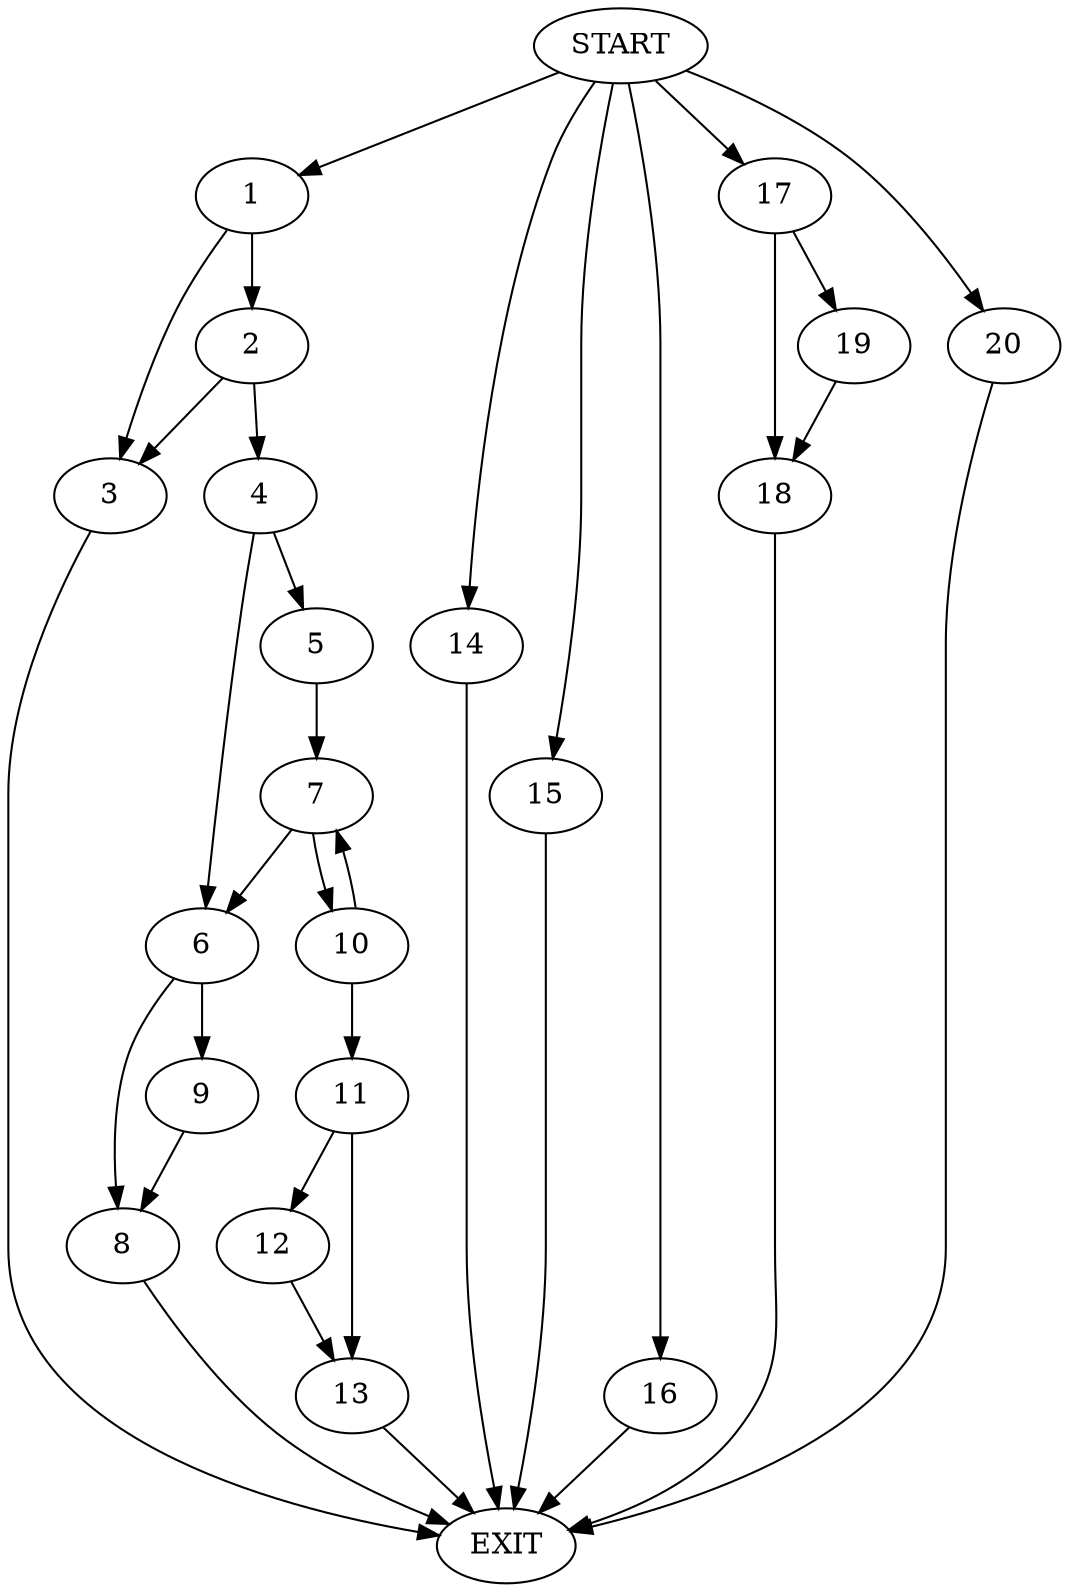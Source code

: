 digraph {
0 [label="START"]
21 [label="EXIT"]
0 -> 1
1 -> 2
1 -> 3
2 -> 4
2 -> 3
3 -> 21
4 -> 5
4 -> 6
5 -> 7
6 -> 8
6 -> 9
7 -> 6
7 -> 10
10 -> 7
10 -> 11
11 -> 12
11 -> 13
12 -> 13
13 -> 21
0 -> 14
14 -> 21
9 -> 8
8 -> 21
0 -> 15
15 -> 21
0 -> 16
16 -> 21
0 -> 17
17 -> 18
17 -> 19
19 -> 18
18 -> 21
0 -> 20
20 -> 21
}
